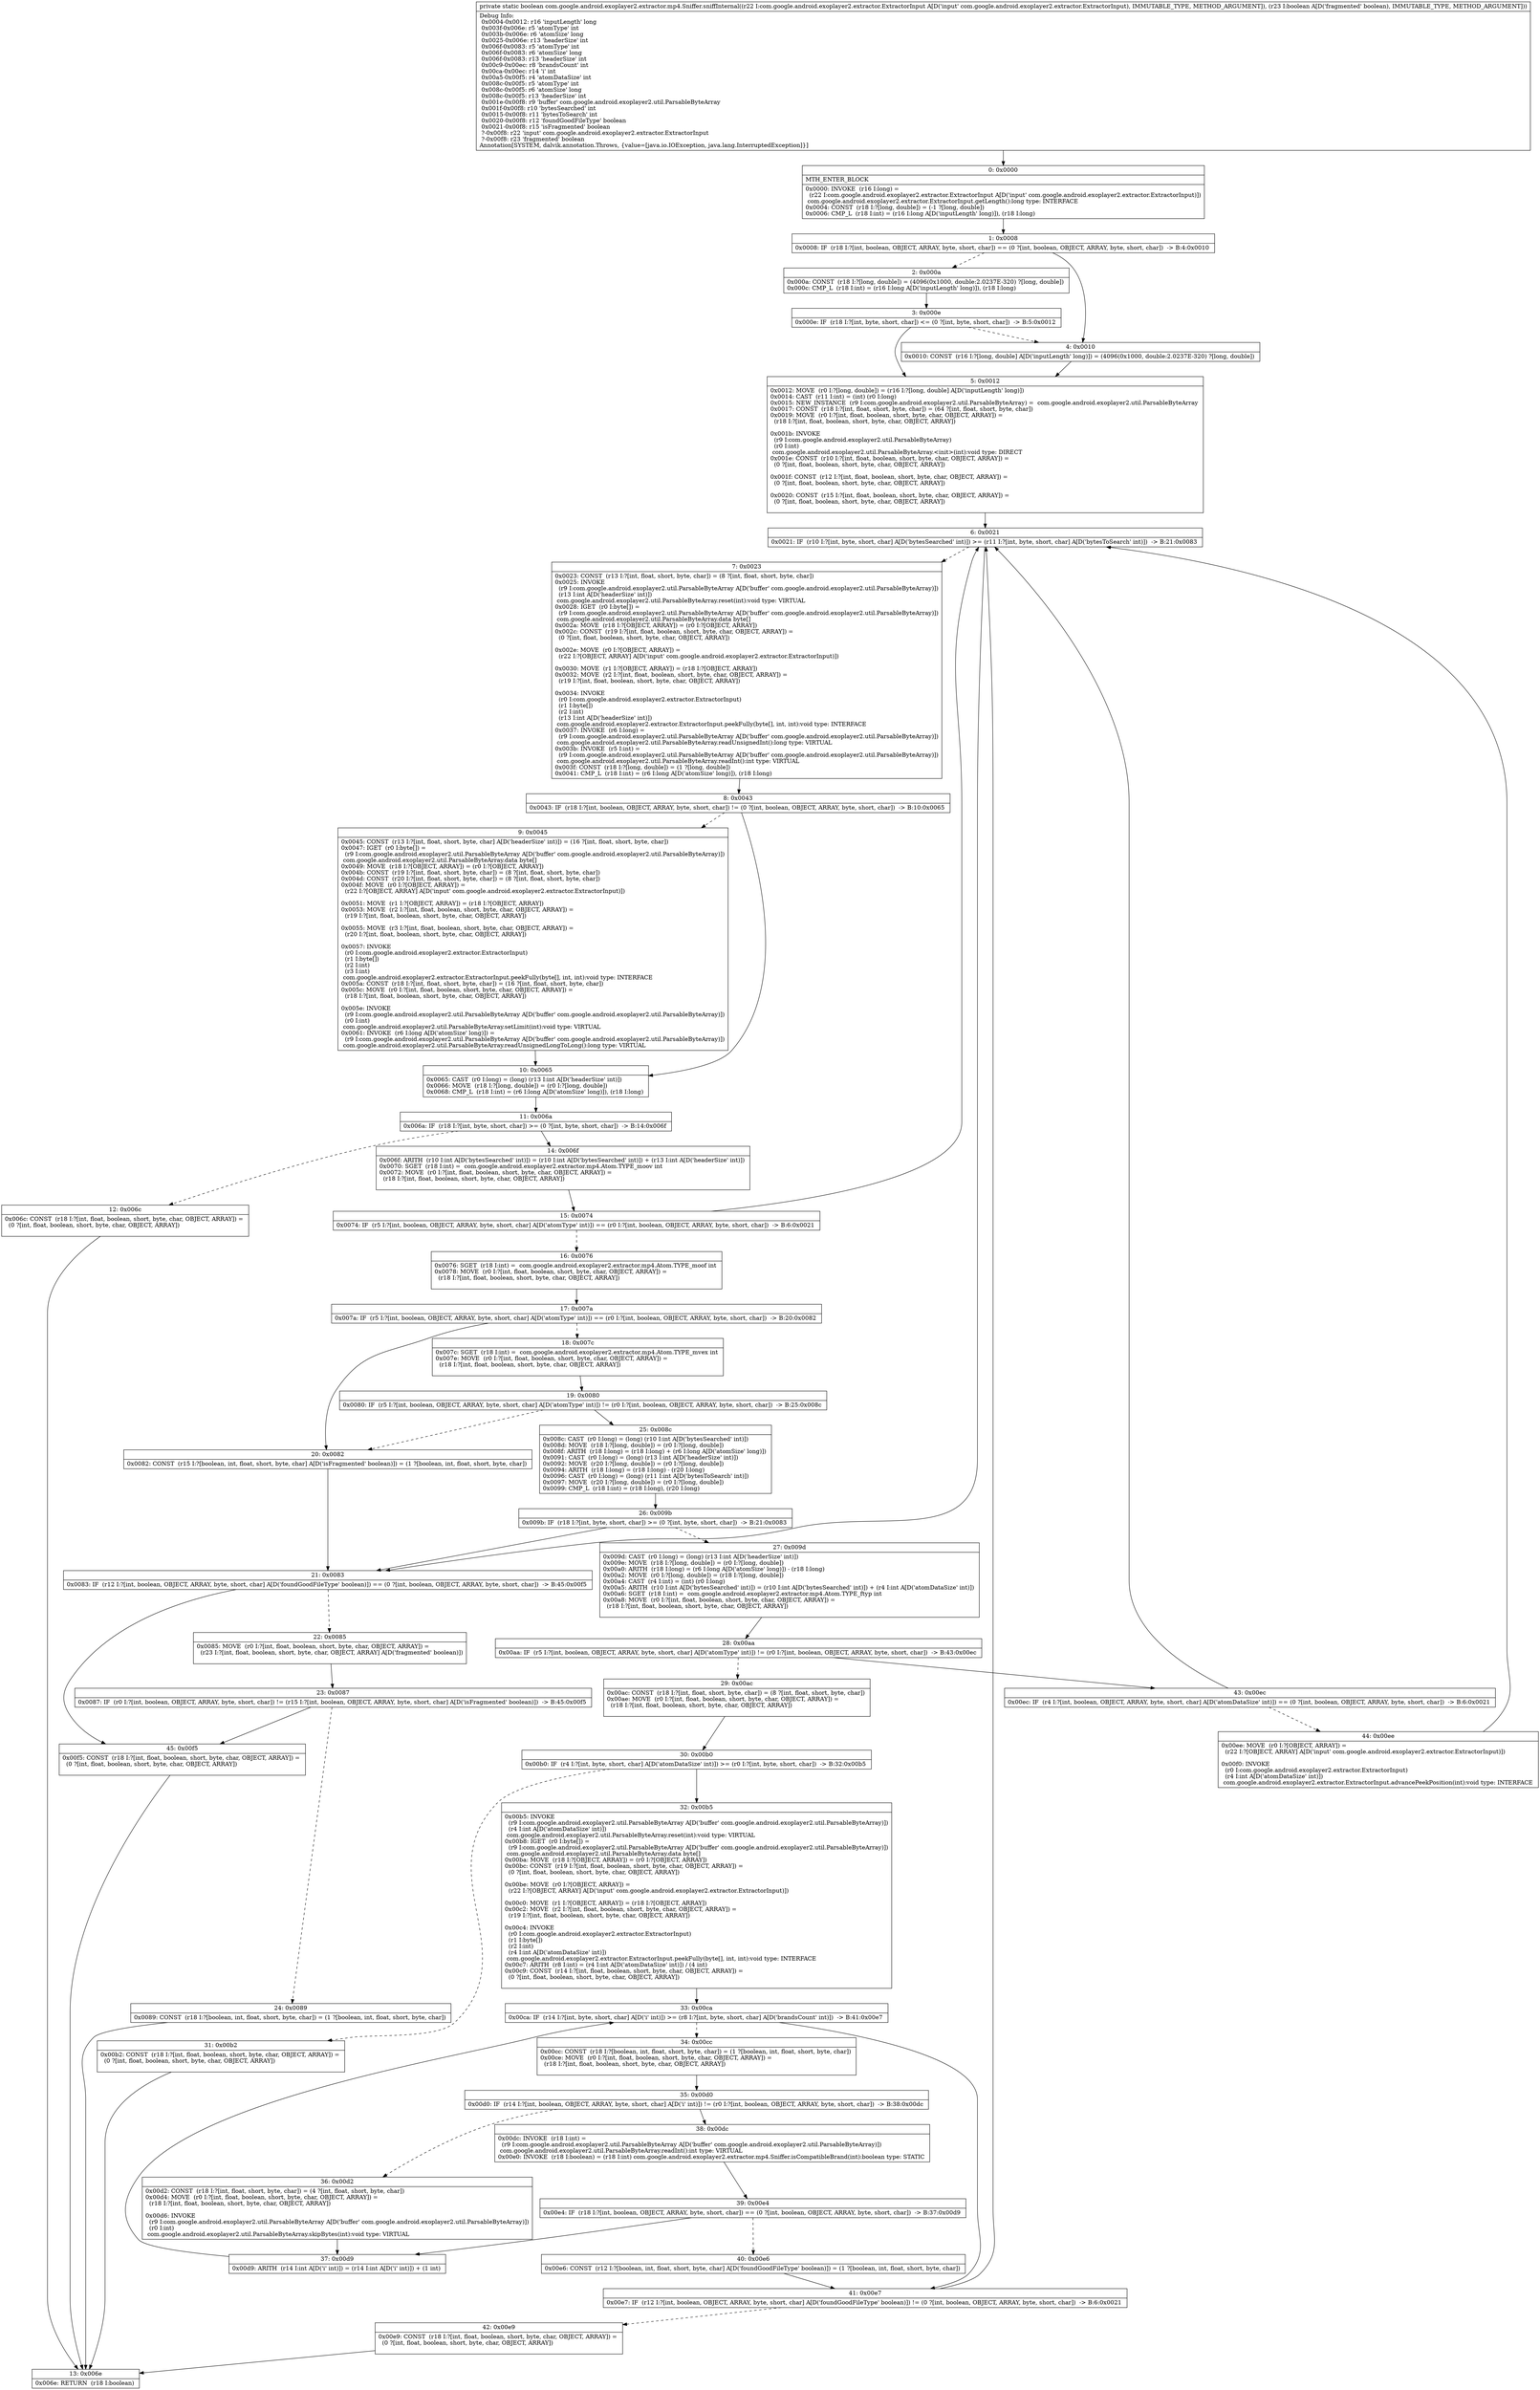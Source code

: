 digraph "CFG forcom.google.android.exoplayer2.extractor.mp4.Sniffer.sniffInternal(Lcom\/google\/android\/exoplayer2\/extractor\/ExtractorInput;Z)Z" {
Node_0 [shape=record,label="{0\:\ 0x0000|MTH_ENTER_BLOCK\l|0x0000: INVOKE  (r16 I:long) = \l  (r22 I:com.google.android.exoplayer2.extractor.ExtractorInput A[D('input' com.google.android.exoplayer2.extractor.ExtractorInput)])\l com.google.android.exoplayer2.extractor.ExtractorInput.getLength():long type: INTERFACE \l0x0004: CONST  (r18 I:?[long, double]) = (\-1 ?[long, double]) \l0x0006: CMP_L  (r18 I:int) = (r16 I:long A[D('inputLength' long)]), (r18 I:long) \l}"];
Node_1 [shape=record,label="{1\:\ 0x0008|0x0008: IF  (r18 I:?[int, boolean, OBJECT, ARRAY, byte, short, char]) == (0 ?[int, boolean, OBJECT, ARRAY, byte, short, char])  \-\> B:4:0x0010 \l}"];
Node_2 [shape=record,label="{2\:\ 0x000a|0x000a: CONST  (r18 I:?[long, double]) = (4096(0x1000, double:2.0237E\-320) ?[long, double]) \l0x000c: CMP_L  (r18 I:int) = (r16 I:long A[D('inputLength' long)]), (r18 I:long) \l}"];
Node_3 [shape=record,label="{3\:\ 0x000e|0x000e: IF  (r18 I:?[int, byte, short, char]) \<= (0 ?[int, byte, short, char])  \-\> B:5:0x0012 \l}"];
Node_4 [shape=record,label="{4\:\ 0x0010|0x0010: CONST  (r16 I:?[long, double] A[D('inputLength' long)]) = (4096(0x1000, double:2.0237E\-320) ?[long, double]) \l}"];
Node_5 [shape=record,label="{5\:\ 0x0012|0x0012: MOVE  (r0 I:?[long, double]) = (r16 I:?[long, double] A[D('inputLength' long)]) \l0x0014: CAST  (r11 I:int) = (int) (r0 I:long) \l0x0015: NEW_INSTANCE  (r9 I:com.google.android.exoplayer2.util.ParsableByteArray) =  com.google.android.exoplayer2.util.ParsableByteArray \l0x0017: CONST  (r18 I:?[int, float, short, byte, char]) = (64 ?[int, float, short, byte, char]) \l0x0019: MOVE  (r0 I:?[int, float, boolean, short, byte, char, OBJECT, ARRAY]) = \l  (r18 I:?[int, float, boolean, short, byte, char, OBJECT, ARRAY])\l \l0x001b: INVOKE  \l  (r9 I:com.google.android.exoplayer2.util.ParsableByteArray)\l  (r0 I:int)\l com.google.android.exoplayer2.util.ParsableByteArray.\<init\>(int):void type: DIRECT \l0x001e: CONST  (r10 I:?[int, float, boolean, short, byte, char, OBJECT, ARRAY]) = \l  (0 ?[int, float, boolean, short, byte, char, OBJECT, ARRAY])\l \l0x001f: CONST  (r12 I:?[int, float, boolean, short, byte, char, OBJECT, ARRAY]) = \l  (0 ?[int, float, boolean, short, byte, char, OBJECT, ARRAY])\l \l0x0020: CONST  (r15 I:?[int, float, boolean, short, byte, char, OBJECT, ARRAY]) = \l  (0 ?[int, float, boolean, short, byte, char, OBJECT, ARRAY])\l \l}"];
Node_6 [shape=record,label="{6\:\ 0x0021|0x0021: IF  (r10 I:?[int, byte, short, char] A[D('bytesSearched' int)]) \>= (r11 I:?[int, byte, short, char] A[D('bytesToSearch' int)])  \-\> B:21:0x0083 \l}"];
Node_7 [shape=record,label="{7\:\ 0x0023|0x0023: CONST  (r13 I:?[int, float, short, byte, char]) = (8 ?[int, float, short, byte, char]) \l0x0025: INVOKE  \l  (r9 I:com.google.android.exoplayer2.util.ParsableByteArray A[D('buffer' com.google.android.exoplayer2.util.ParsableByteArray)])\l  (r13 I:int A[D('headerSize' int)])\l com.google.android.exoplayer2.util.ParsableByteArray.reset(int):void type: VIRTUAL \l0x0028: IGET  (r0 I:byte[]) = \l  (r9 I:com.google.android.exoplayer2.util.ParsableByteArray A[D('buffer' com.google.android.exoplayer2.util.ParsableByteArray)])\l com.google.android.exoplayer2.util.ParsableByteArray.data byte[] \l0x002a: MOVE  (r18 I:?[OBJECT, ARRAY]) = (r0 I:?[OBJECT, ARRAY]) \l0x002c: CONST  (r19 I:?[int, float, boolean, short, byte, char, OBJECT, ARRAY]) = \l  (0 ?[int, float, boolean, short, byte, char, OBJECT, ARRAY])\l \l0x002e: MOVE  (r0 I:?[OBJECT, ARRAY]) = \l  (r22 I:?[OBJECT, ARRAY] A[D('input' com.google.android.exoplayer2.extractor.ExtractorInput)])\l \l0x0030: MOVE  (r1 I:?[OBJECT, ARRAY]) = (r18 I:?[OBJECT, ARRAY]) \l0x0032: MOVE  (r2 I:?[int, float, boolean, short, byte, char, OBJECT, ARRAY]) = \l  (r19 I:?[int, float, boolean, short, byte, char, OBJECT, ARRAY])\l \l0x0034: INVOKE  \l  (r0 I:com.google.android.exoplayer2.extractor.ExtractorInput)\l  (r1 I:byte[])\l  (r2 I:int)\l  (r13 I:int A[D('headerSize' int)])\l com.google.android.exoplayer2.extractor.ExtractorInput.peekFully(byte[], int, int):void type: INTERFACE \l0x0037: INVOKE  (r6 I:long) = \l  (r9 I:com.google.android.exoplayer2.util.ParsableByteArray A[D('buffer' com.google.android.exoplayer2.util.ParsableByteArray)])\l com.google.android.exoplayer2.util.ParsableByteArray.readUnsignedInt():long type: VIRTUAL \l0x003b: INVOKE  (r5 I:int) = \l  (r9 I:com.google.android.exoplayer2.util.ParsableByteArray A[D('buffer' com.google.android.exoplayer2.util.ParsableByteArray)])\l com.google.android.exoplayer2.util.ParsableByteArray.readInt():int type: VIRTUAL \l0x003f: CONST  (r18 I:?[long, double]) = (1 ?[long, double]) \l0x0041: CMP_L  (r18 I:int) = (r6 I:long A[D('atomSize' long)]), (r18 I:long) \l}"];
Node_8 [shape=record,label="{8\:\ 0x0043|0x0043: IF  (r18 I:?[int, boolean, OBJECT, ARRAY, byte, short, char]) != (0 ?[int, boolean, OBJECT, ARRAY, byte, short, char])  \-\> B:10:0x0065 \l}"];
Node_9 [shape=record,label="{9\:\ 0x0045|0x0045: CONST  (r13 I:?[int, float, short, byte, char] A[D('headerSize' int)]) = (16 ?[int, float, short, byte, char]) \l0x0047: IGET  (r0 I:byte[]) = \l  (r9 I:com.google.android.exoplayer2.util.ParsableByteArray A[D('buffer' com.google.android.exoplayer2.util.ParsableByteArray)])\l com.google.android.exoplayer2.util.ParsableByteArray.data byte[] \l0x0049: MOVE  (r18 I:?[OBJECT, ARRAY]) = (r0 I:?[OBJECT, ARRAY]) \l0x004b: CONST  (r19 I:?[int, float, short, byte, char]) = (8 ?[int, float, short, byte, char]) \l0x004d: CONST  (r20 I:?[int, float, short, byte, char]) = (8 ?[int, float, short, byte, char]) \l0x004f: MOVE  (r0 I:?[OBJECT, ARRAY]) = \l  (r22 I:?[OBJECT, ARRAY] A[D('input' com.google.android.exoplayer2.extractor.ExtractorInput)])\l \l0x0051: MOVE  (r1 I:?[OBJECT, ARRAY]) = (r18 I:?[OBJECT, ARRAY]) \l0x0053: MOVE  (r2 I:?[int, float, boolean, short, byte, char, OBJECT, ARRAY]) = \l  (r19 I:?[int, float, boolean, short, byte, char, OBJECT, ARRAY])\l \l0x0055: MOVE  (r3 I:?[int, float, boolean, short, byte, char, OBJECT, ARRAY]) = \l  (r20 I:?[int, float, boolean, short, byte, char, OBJECT, ARRAY])\l \l0x0057: INVOKE  \l  (r0 I:com.google.android.exoplayer2.extractor.ExtractorInput)\l  (r1 I:byte[])\l  (r2 I:int)\l  (r3 I:int)\l com.google.android.exoplayer2.extractor.ExtractorInput.peekFully(byte[], int, int):void type: INTERFACE \l0x005a: CONST  (r18 I:?[int, float, short, byte, char]) = (16 ?[int, float, short, byte, char]) \l0x005c: MOVE  (r0 I:?[int, float, boolean, short, byte, char, OBJECT, ARRAY]) = \l  (r18 I:?[int, float, boolean, short, byte, char, OBJECT, ARRAY])\l \l0x005e: INVOKE  \l  (r9 I:com.google.android.exoplayer2.util.ParsableByteArray A[D('buffer' com.google.android.exoplayer2.util.ParsableByteArray)])\l  (r0 I:int)\l com.google.android.exoplayer2.util.ParsableByteArray.setLimit(int):void type: VIRTUAL \l0x0061: INVOKE  (r6 I:long A[D('atomSize' long)]) = \l  (r9 I:com.google.android.exoplayer2.util.ParsableByteArray A[D('buffer' com.google.android.exoplayer2.util.ParsableByteArray)])\l com.google.android.exoplayer2.util.ParsableByteArray.readUnsignedLongToLong():long type: VIRTUAL \l}"];
Node_10 [shape=record,label="{10\:\ 0x0065|0x0065: CAST  (r0 I:long) = (long) (r13 I:int A[D('headerSize' int)]) \l0x0066: MOVE  (r18 I:?[long, double]) = (r0 I:?[long, double]) \l0x0068: CMP_L  (r18 I:int) = (r6 I:long A[D('atomSize' long)]), (r18 I:long) \l}"];
Node_11 [shape=record,label="{11\:\ 0x006a|0x006a: IF  (r18 I:?[int, byte, short, char]) \>= (0 ?[int, byte, short, char])  \-\> B:14:0x006f \l}"];
Node_12 [shape=record,label="{12\:\ 0x006c|0x006c: CONST  (r18 I:?[int, float, boolean, short, byte, char, OBJECT, ARRAY]) = \l  (0 ?[int, float, boolean, short, byte, char, OBJECT, ARRAY])\l \l}"];
Node_13 [shape=record,label="{13\:\ 0x006e|0x006e: RETURN  (r18 I:boolean) \l}"];
Node_14 [shape=record,label="{14\:\ 0x006f|0x006f: ARITH  (r10 I:int A[D('bytesSearched' int)]) = (r10 I:int A[D('bytesSearched' int)]) + (r13 I:int A[D('headerSize' int)]) \l0x0070: SGET  (r18 I:int) =  com.google.android.exoplayer2.extractor.mp4.Atom.TYPE_moov int \l0x0072: MOVE  (r0 I:?[int, float, boolean, short, byte, char, OBJECT, ARRAY]) = \l  (r18 I:?[int, float, boolean, short, byte, char, OBJECT, ARRAY])\l \l}"];
Node_15 [shape=record,label="{15\:\ 0x0074|0x0074: IF  (r5 I:?[int, boolean, OBJECT, ARRAY, byte, short, char] A[D('atomType' int)]) == (r0 I:?[int, boolean, OBJECT, ARRAY, byte, short, char])  \-\> B:6:0x0021 \l}"];
Node_16 [shape=record,label="{16\:\ 0x0076|0x0076: SGET  (r18 I:int) =  com.google.android.exoplayer2.extractor.mp4.Atom.TYPE_moof int \l0x0078: MOVE  (r0 I:?[int, float, boolean, short, byte, char, OBJECT, ARRAY]) = \l  (r18 I:?[int, float, boolean, short, byte, char, OBJECT, ARRAY])\l \l}"];
Node_17 [shape=record,label="{17\:\ 0x007a|0x007a: IF  (r5 I:?[int, boolean, OBJECT, ARRAY, byte, short, char] A[D('atomType' int)]) == (r0 I:?[int, boolean, OBJECT, ARRAY, byte, short, char])  \-\> B:20:0x0082 \l}"];
Node_18 [shape=record,label="{18\:\ 0x007c|0x007c: SGET  (r18 I:int) =  com.google.android.exoplayer2.extractor.mp4.Atom.TYPE_mvex int \l0x007e: MOVE  (r0 I:?[int, float, boolean, short, byte, char, OBJECT, ARRAY]) = \l  (r18 I:?[int, float, boolean, short, byte, char, OBJECT, ARRAY])\l \l}"];
Node_19 [shape=record,label="{19\:\ 0x0080|0x0080: IF  (r5 I:?[int, boolean, OBJECT, ARRAY, byte, short, char] A[D('atomType' int)]) != (r0 I:?[int, boolean, OBJECT, ARRAY, byte, short, char])  \-\> B:25:0x008c \l}"];
Node_20 [shape=record,label="{20\:\ 0x0082|0x0082: CONST  (r15 I:?[boolean, int, float, short, byte, char] A[D('isFragmented' boolean)]) = (1 ?[boolean, int, float, short, byte, char]) \l}"];
Node_21 [shape=record,label="{21\:\ 0x0083|0x0083: IF  (r12 I:?[int, boolean, OBJECT, ARRAY, byte, short, char] A[D('foundGoodFileType' boolean)]) == (0 ?[int, boolean, OBJECT, ARRAY, byte, short, char])  \-\> B:45:0x00f5 \l}"];
Node_22 [shape=record,label="{22\:\ 0x0085|0x0085: MOVE  (r0 I:?[int, float, boolean, short, byte, char, OBJECT, ARRAY]) = \l  (r23 I:?[int, float, boolean, short, byte, char, OBJECT, ARRAY] A[D('fragmented' boolean)])\l \l}"];
Node_23 [shape=record,label="{23\:\ 0x0087|0x0087: IF  (r0 I:?[int, boolean, OBJECT, ARRAY, byte, short, char]) != (r15 I:?[int, boolean, OBJECT, ARRAY, byte, short, char] A[D('isFragmented' boolean)])  \-\> B:45:0x00f5 \l}"];
Node_24 [shape=record,label="{24\:\ 0x0089|0x0089: CONST  (r18 I:?[boolean, int, float, short, byte, char]) = (1 ?[boolean, int, float, short, byte, char]) \l}"];
Node_25 [shape=record,label="{25\:\ 0x008c|0x008c: CAST  (r0 I:long) = (long) (r10 I:int A[D('bytesSearched' int)]) \l0x008d: MOVE  (r18 I:?[long, double]) = (r0 I:?[long, double]) \l0x008f: ARITH  (r18 I:long) = (r18 I:long) + (r6 I:long A[D('atomSize' long)]) \l0x0091: CAST  (r0 I:long) = (long) (r13 I:int A[D('headerSize' int)]) \l0x0092: MOVE  (r20 I:?[long, double]) = (r0 I:?[long, double]) \l0x0094: ARITH  (r18 I:long) = (r18 I:long) \- (r20 I:long) \l0x0096: CAST  (r0 I:long) = (long) (r11 I:int A[D('bytesToSearch' int)]) \l0x0097: MOVE  (r20 I:?[long, double]) = (r0 I:?[long, double]) \l0x0099: CMP_L  (r18 I:int) = (r18 I:long), (r20 I:long) \l}"];
Node_26 [shape=record,label="{26\:\ 0x009b|0x009b: IF  (r18 I:?[int, byte, short, char]) \>= (0 ?[int, byte, short, char])  \-\> B:21:0x0083 \l}"];
Node_27 [shape=record,label="{27\:\ 0x009d|0x009d: CAST  (r0 I:long) = (long) (r13 I:int A[D('headerSize' int)]) \l0x009e: MOVE  (r18 I:?[long, double]) = (r0 I:?[long, double]) \l0x00a0: ARITH  (r18 I:long) = (r6 I:long A[D('atomSize' long)]) \- (r18 I:long) \l0x00a2: MOVE  (r0 I:?[long, double]) = (r18 I:?[long, double]) \l0x00a4: CAST  (r4 I:int) = (int) (r0 I:long) \l0x00a5: ARITH  (r10 I:int A[D('bytesSearched' int)]) = (r10 I:int A[D('bytesSearched' int)]) + (r4 I:int A[D('atomDataSize' int)]) \l0x00a6: SGET  (r18 I:int) =  com.google.android.exoplayer2.extractor.mp4.Atom.TYPE_ftyp int \l0x00a8: MOVE  (r0 I:?[int, float, boolean, short, byte, char, OBJECT, ARRAY]) = \l  (r18 I:?[int, float, boolean, short, byte, char, OBJECT, ARRAY])\l \l}"];
Node_28 [shape=record,label="{28\:\ 0x00aa|0x00aa: IF  (r5 I:?[int, boolean, OBJECT, ARRAY, byte, short, char] A[D('atomType' int)]) != (r0 I:?[int, boolean, OBJECT, ARRAY, byte, short, char])  \-\> B:43:0x00ec \l}"];
Node_29 [shape=record,label="{29\:\ 0x00ac|0x00ac: CONST  (r18 I:?[int, float, short, byte, char]) = (8 ?[int, float, short, byte, char]) \l0x00ae: MOVE  (r0 I:?[int, float, boolean, short, byte, char, OBJECT, ARRAY]) = \l  (r18 I:?[int, float, boolean, short, byte, char, OBJECT, ARRAY])\l \l}"];
Node_30 [shape=record,label="{30\:\ 0x00b0|0x00b0: IF  (r4 I:?[int, byte, short, char] A[D('atomDataSize' int)]) \>= (r0 I:?[int, byte, short, char])  \-\> B:32:0x00b5 \l}"];
Node_31 [shape=record,label="{31\:\ 0x00b2|0x00b2: CONST  (r18 I:?[int, float, boolean, short, byte, char, OBJECT, ARRAY]) = \l  (0 ?[int, float, boolean, short, byte, char, OBJECT, ARRAY])\l \l}"];
Node_32 [shape=record,label="{32\:\ 0x00b5|0x00b5: INVOKE  \l  (r9 I:com.google.android.exoplayer2.util.ParsableByteArray A[D('buffer' com.google.android.exoplayer2.util.ParsableByteArray)])\l  (r4 I:int A[D('atomDataSize' int)])\l com.google.android.exoplayer2.util.ParsableByteArray.reset(int):void type: VIRTUAL \l0x00b8: IGET  (r0 I:byte[]) = \l  (r9 I:com.google.android.exoplayer2.util.ParsableByteArray A[D('buffer' com.google.android.exoplayer2.util.ParsableByteArray)])\l com.google.android.exoplayer2.util.ParsableByteArray.data byte[] \l0x00ba: MOVE  (r18 I:?[OBJECT, ARRAY]) = (r0 I:?[OBJECT, ARRAY]) \l0x00bc: CONST  (r19 I:?[int, float, boolean, short, byte, char, OBJECT, ARRAY]) = \l  (0 ?[int, float, boolean, short, byte, char, OBJECT, ARRAY])\l \l0x00be: MOVE  (r0 I:?[OBJECT, ARRAY]) = \l  (r22 I:?[OBJECT, ARRAY] A[D('input' com.google.android.exoplayer2.extractor.ExtractorInput)])\l \l0x00c0: MOVE  (r1 I:?[OBJECT, ARRAY]) = (r18 I:?[OBJECT, ARRAY]) \l0x00c2: MOVE  (r2 I:?[int, float, boolean, short, byte, char, OBJECT, ARRAY]) = \l  (r19 I:?[int, float, boolean, short, byte, char, OBJECT, ARRAY])\l \l0x00c4: INVOKE  \l  (r0 I:com.google.android.exoplayer2.extractor.ExtractorInput)\l  (r1 I:byte[])\l  (r2 I:int)\l  (r4 I:int A[D('atomDataSize' int)])\l com.google.android.exoplayer2.extractor.ExtractorInput.peekFully(byte[], int, int):void type: INTERFACE \l0x00c7: ARITH  (r8 I:int) = (r4 I:int A[D('atomDataSize' int)]) \/ (4 int) \l0x00c9: CONST  (r14 I:?[int, float, boolean, short, byte, char, OBJECT, ARRAY]) = \l  (0 ?[int, float, boolean, short, byte, char, OBJECT, ARRAY])\l \l}"];
Node_33 [shape=record,label="{33\:\ 0x00ca|0x00ca: IF  (r14 I:?[int, byte, short, char] A[D('i' int)]) \>= (r8 I:?[int, byte, short, char] A[D('brandsCount' int)])  \-\> B:41:0x00e7 \l}"];
Node_34 [shape=record,label="{34\:\ 0x00cc|0x00cc: CONST  (r18 I:?[boolean, int, float, short, byte, char]) = (1 ?[boolean, int, float, short, byte, char]) \l0x00ce: MOVE  (r0 I:?[int, float, boolean, short, byte, char, OBJECT, ARRAY]) = \l  (r18 I:?[int, float, boolean, short, byte, char, OBJECT, ARRAY])\l \l}"];
Node_35 [shape=record,label="{35\:\ 0x00d0|0x00d0: IF  (r14 I:?[int, boolean, OBJECT, ARRAY, byte, short, char] A[D('i' int)]) != (r0 I:?[int, boolean, OBJECT, ARRAY, byte, short, char])  \-\> B:38:0x00dc \l}"];
Node_36 [shape=record,label="{36\:\ 0x00d2|0x00d2: CONST  (r18 I:?[int, float, short, byte, char]) = (4 ?[int, float, short, byte, char]) \l0x00d4: MOVE  (r0 I:?[int, float, boolean, short, byte, char, OBJECT, ARRAY]) = \l  (r18 I:?[int, float, boolean, short, byte, char, OBJECT, ARRAY])\l \l0x00d6: INVOKE  \l  (r9 I:com.google.android.exoplayer2.util.ParsableByteArray A[D('buffer' com.google.android.exoplayer2.util.ParsableByteArray)])\l  (r0 I:int)\l com.google.android.exoplayer2.util.ParsableByteArray.skipBytes(int):void type: VIRTUAL \l}"];
Node_37 [shape=record,label="{37\:\ 0x00d9|0x00d9: ARITH  (r14 I:int A[D('i' int)]) = (r14 I:int A[D('i' int)]) + (1 int) \l}"];
Node_38 [shape=record,label="{38\:\ 0x00dc|0x00dc: INVOKE  (r18 I:int) = \l  (r9 I:com.google.android.exoplayer2.util.ParsableByteArray A[D('buffer' com.google.android.exoplayer2.util.ParsableByteArray)])\l com.google.android.exoplayer2.util.ParsableByteArray.readInt():int type: VIRTUAL \l0x00e0: INVOKE  (r18 I:boolean) = (r18 I:int) com.google.android.exoplayer2.extractor.mp4.Sniffer.isCompatibleBrand(int):boolean type: STATIC \l}"];
Node_39 [shape=record,label="{39\:\ 0x00e4|0x00e4: IF  (r18 I:?[int, boolean, OBJECT, ARRAY, byte, short, char]) == (0 ?[int, boolean, OBJECT, ARRAY, byte, short, char])  \-\> B:37:0x00d9 \l}"];
Node_40 [shape=record,label="{40\:\ 0x00e6|0x00e6: CONST  (r12 I:?[boolean, int, float, short, byte, char] A[D('foundGoodFileType' boolean)]) = (1 ?[boolean, int, float, short, byte, char]) \l}"];
Node_41 [shape=record,label="{41\:\ 0x00e7|0x00e7: IF  (r12 I:?[int, boolean, OBJECT, ARRAY, byte, short, char] A[D('foundGoodFileType' boolean)]) != (0 ?[int, boolean, OBJECT, ARRAY, byte, short, char])  \-\> B:6:0x0021 \l}"];
Node_42 [shape=record,label="{42\:\ 0x00e9|0x00e9: CONST  (r18 I:?[int, float, boolean, short, byte, char, OBJECT, ARRAY]) = \l  (0 ?[int, float, boolean, short, byte, char, OBJECT, ARRAY])\l \l}"];
Node_43 [shape=record,label="{43\:\ 0x00ec|0x00ec: IF  (r4 I:?[int, boolean, OBJECT, ARRAY, byte, short, char] A[D('atomDataSize' int)]) == (0 ?[int, boolean, OBJECT, ARRAY, byte, short, char])  \-\> B:6:0x0021 \l}"];
Node_44 [shape=record,label="{44\:\ 0x00ee|0x00ee: MOVE  (r0 I:?[OBJECT, ARRAY]) = \l  (r22 I:?[OBJECT, ARRAY] A[D('input' com.google.android.exoplayer2.extractor.ExtractorInput)])\l \l0x00f0: INVOKE  \l  (r0 I:com.google.android.exoplayer2.extractor.ExtractorInput)\l  (r4 I:int A[D('atomDataSize' int)])\l com.google.android.exoplayer2.extractor.ExtractorInput.advancePeekPosition(int):void type: INTERFACE \l}"];
Node_45 [shape=record,label="{45\:\ 0x00f5|0x00f5: CONST  (r18 I:?[int, float, boolean, short, byte, char, OBJECT, ARRAY]) = \l  (0 ?[int, float, boolean, short, byte, char, OBJECT, ARRAY])\l \l}"];
MethodNode[shape=record,label="{private static boolean com.google.android.exoplayer2.extractor.mp4.Sniffer.sniffInternal((r22 I:com.google.android.exoplayer2.extractor.ExtractorInput A[D('input' com.google.android.exoplayer2.extractor.ExtractorInput), IMMUTABLE_TYPE, METHOD_ARGUMENT]), (r23 I:boolean A[D('fragmented' boolean), IMMUTABLE_TYPE, METHOD_ARGUMENT]))  | Debug Info:\l  0x0004\-0x0012: r16 'inputLength' long\l  0x003f\-0x006e: r5 'atomType' int\l  0x003b\-0x006e: r6 'atomSize' long\l  0x0025\-0x006e: r13 'headerSize' int\l  0x006f\-0x0083: r5 'atomType' int\l  0x006f\-0x0083: r6 'atomSize' long\l  0x006f\-0x0083: r13 'headerSize' int\l  0x00c9\-0x00ec: r8 'brandsCount' int\l  0x00ca\-0x00ec: r14 'i' int\l  0x00a5\-0x00f5: r4 'atomDataSize' int\l  0x008c\-0x00f5: r5 'atomType' int\l  0x008c\-0x00f5: r6 'atomSize' long\l  0x008c\-0x00f5: r13 'headerSize' int\l  0x001e\-0x00f8: r9 'buffer' com.google.android.exoplayer2.util.ParsableByteArray\l  0x001f\-0x00f8: r10 'bytesSearched' int\l  0x0015\-0x00f8: r11 'bytesToSearch' int\l  0x0020\-0x00f8: r12 'foundGoodFileType' boolean\l  0x0021\-0x00f8: r15 'isFragmented' boolean\l  ?\-0x00f8: r22 'input' com.google.android.exoplayer2.extractor.ExtractorInput\l  ?\-0x00f8: r23 'fragmented' boolean\lAnnotation[SYSTEM, dalvik.annotation.Throws, \{value=[java.io.IOException, java.lang.InterruptedException]\}]\l}"];
MethodNode -> Node_0;
Node_0 -> Node_1;
Node_1 -> Node_2[style=dashed];
Node_1 -> Node_4;
Node_2 -> Node_3;
Node_3 -> Node_4[style=dashed];
Node_3 -> Node_5;
Node_4 -> Node_5;
Node_5 -> Node_6;
Node_6 -> Node_7[style=dashed];
Node_6 -> Node_21;
Node_7 -> Node_8;
Node_8 -> Node_9[style=dashed];
Node_8 -> Node_10;
Node_9 -> Node_10;
Node_10 -> Node_11;
Node_11 -> Node_12[style=dashed];
Node_11 -> Node_14;
Node_12 -> Node_13;
Node_14 -> Node_15;
Node_15 -> Node_6;
Node_15 -> Node_16[style=dashed];
Node_16 -> Node_17;
Node_17 -> Node_18[style=dashed];
Node_17 -> Node_20;
Node_18 -> Node_19;
Node_19 -> Node_20[style=dashed];
Node_19 -> Node_25;
Node_20 -> Node_21;
Node_21 -> Node_22[style=dashed];
Node_21 -> Node_45;
Node_22 -> Node_23;
Node_23 -> Node_24[style=dashed];
Node_23 -> Node_45;
Node_24 -> Node_13;
Node_25 -> Node_26;
Node_26 -> Node_21;
Node_26 -> Node_27[style=dashed];
Node_27 -> Node_28;
Node_28 -> Node_29[style=dashed];
Node_28 -> Node_43;
Node_29 -> Node_30;
Node_30 -> Node_31[style=dashed];
Node_30 -> Node_32;
Node_31 -> Node_13;
Node_32 -> Node_33;
Node_33 -> Node_34[style=dashed];
Node_33 -> Node_41;
Node_34 -> Node_35;
Node_35 -> Node_36[style=dashed];
Node_35 -> Node_38;
Node_36 -> Node_37;
Node_37 -> Node_33;
Node_38 -> Node_39;
Node_39 -> Node_37;
Node_39 -> Node_40[style=dashed];
Node_40 -> Node_41;
Node_41 -> Node_6;
Node_41 -> Node_42[style=dashed];
Node_42 -> Node_13;
Node_43 -> Node_6;
Node_43 -> Node_44[style=dashed];
Node_44 -> Node_6;
Node_45 -> Node_13;
}

